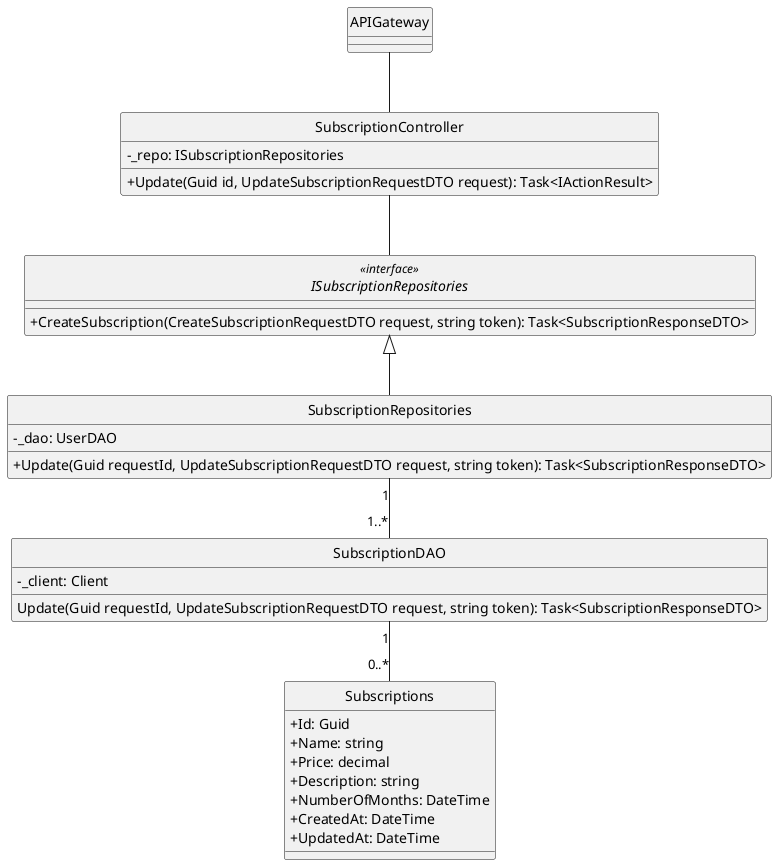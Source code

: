 @startuml createSubscription
hide circle
skinparam classAttributeIconSize 0
skinparam linetype ortho

class APIGateway {
}

class SubscriptionController{
    - _repo: ISubscriptionRepositories
    + Update(Guid id, UpdateSubscriptionRequestDTO request): Task<IActionResult>
}

interface ISubscriptionRepositories<<interface>> {
    + CreateSubscription(CreateSubscriptionRequestDTO request, string token): Task<SubscriptionResponseDTO>
}

class SubscriptionRepositories {
    - _dao: UserDAO
    + Update(Guid requestId, UpdateSubscriptionRequestDTO request, string token): Task<SubscriptionResponseDTO>
}

class SubscriptionDAO {
    - _client: Client
    Update(Guid requestId, UpdateSubscriptionRequestDTO request, string token): Task<SubscriptionResponseDTO>
}

class Subscriptions {
    + Id: Guid
    + Name: string
    + Price: decimal
    + Description: string
    + NumberOfMonths: DateTime
    + CreatedAt: DateTime
    + UpdatedAt: DateTime
}

APIGateway -- SubscriptionController
SubscriptionController -- ISubscriptionRepositories
ISubscriptionRepositories <|-- SubscriptionRepositories
SubscriptionRepositories "1"--"1..*" SubscriptionDAO
SubscriptionDAO "1"--"0..*" Subscriptions

@enduml
